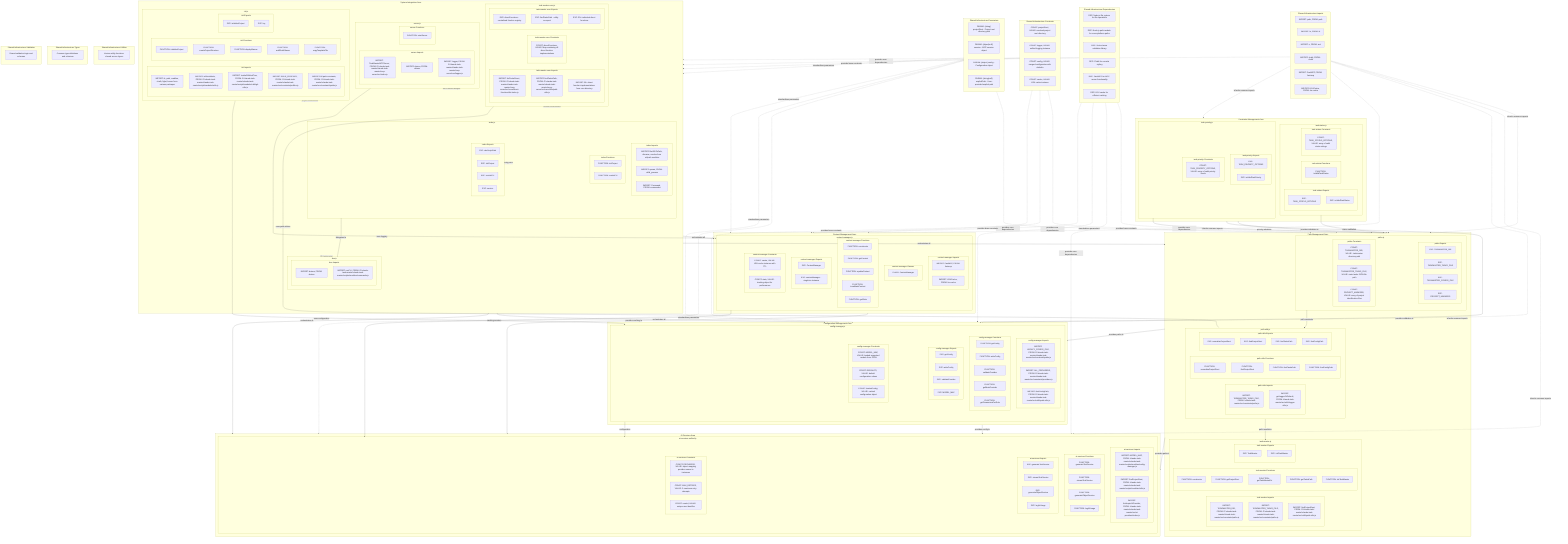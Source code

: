 flowchart TB
    %% SHARED INFRASTRUCTURE SECTIONS - Common imports used across all components
    subgraph SharedImports["Shared-Infrastructure-Imports"]
        SI1["IMPORT: path, FROM: path"]
        SI2["IMPORT: fs, FROM: fs"]
        SI3["IMPORT: z, FROM: zod"]
        SI4["IMPORT: chalk, FROM: chalk"]
        SI5["IMPORT: FastMCP, FROM: fastmcp"]
        SI6["IMPORT: LRUCache, FROM: lru-cache"]
    end
    
    subgraph SharedDependencies["Shared-Infrastructure-Dependencies"]
        SD1["DEP: Node.js file system for file operations"]
        SD2["DEP: Node.js path module for cross-platform paths"]
        SD3["DEP: Zod schema validation library"]
        SD4["DEP: Chalk for console styling"]
        SD5["DEP: FastMCP for MCP server functionality"]
        SD6["DEP: LRU cache for efficient caching"]
    end
    
    subgraph SharedConstants["Shared-Infrastructure-Constants"]
        SC1["CONST: projectRoot, VALUE: resolved project root directory"]
        SC2["CONST: logger, VALUE: unified logging instance"]
        SC3["CONST: config, VALUE: merged configuration with defaults"]
        SC4["CONST: cache, VALUE: LRU cache instance"]
    end
    
    subgraph SharedParameters["Shared-Infrastructure-Parameters"]
        SP1["PARAM: {string} projectRoot - Project root directory path"]
        SP2["PARAM: {object|null} session - MCP session object"]
        SP3["PARAM: {object} config - Configuration object"]
        SP4["PARAM: {string|null} explicitPath - User-provided explicit path"]
    end
    
    %% SYSTEM INTEGRATION FUNCTIONAL AREA
    subgraph SystemIntegration["System-Integration-Area"]
        subgraph taskMasterCore["task-master-core.js"]
            subgraph tmcImports["task-master-core-Imports"]
                TMCI1["IMPORT: listTasksDirect, FROM: G:\claude-task-master\claude-task-master\mcp-server\src\core\direct-functions\list-tasks.js"]
                TMCI2["IMPORT: findTasksPath, FROM: G:\claude-task-master\claude-task-master\mcp-server\src\core\utils\path-utils.js"]
                TMCI3["IMPORT: 35+ direct function implementations from core directory"]
            end
            
            subgraph tmcConstants["task-master-core-Constants"]
                TMCC1["CONST: directFunctions, VALUE: Map containing all direct function implementations"]
            end
            
            subgraph tmcExports["task-master-core-Exports"]
                TMCE1["EXP: directFunctions - centralized function registry"]
                TMCE2["EXP: findTasksPath - utility re-export"]
                TMCE3["EXP: 35+ individual direct functions"]
            end
        end
        
        subgraph serverJs["server.js"]
            subgraph sjImports["server-Imports"]
                SJI1["IMPORT: TaskMasterMCPServer, FROM: G:\claude-task-master\claude-task-master\mcp-server\src\index.js"]
                SJI2["IMPORT: dotenv, FROM: dotenv"]
                SJI3["IMPORT: logger, FROM: G:\claude-task-master\claude-task-master\mcp-server\src\logger.js"]
            end
            
            subgraph sjFunctions["server-Functions"]
                SJF1["FUNCTION: startServer"]
            end
        end
        
        subgraph devJs["dev.js"]
            subgraph djImports["dev-Imports"]
                DJI1["IMPORT: dotenv, FROM: dotenv"]
                DJI2["IMPORT: runCLI, FROM: G:\claude-task-master\claude-task-master\scripts\modules\commands.js"]
            end
        end
        
        subgraph initJs["init.js"]
            subgraph ijImports["init-Imports"]
                IJI1["IMPORT: fs, path, readline, chalk, figlet, boxen from various packages"]
                IJI2["IMPORT: isSilentMode, FROM: G:\claude-task-master\claude-task-master\scripts\modules\utils.js"]
                IJI3["IMPORT: insideGitWorkTree, FROM: G:\claude-task-master\claude-task-master\scripts\modules\utils\git-utils.js"]
                IJI4["IMPORT: RULE_PROFILES, FROM: G:\claude-task-master\claude-task-master\src\constants\profiles.js"]
                IJI5["IMPORT: All path constants, FROM: G:\claude-task-master\claude-task-master\src\constants\paths.js"]
            end
            
            subgraph ijFunctions["init-Functions"]
                IJF1["FUNCTION: initializeProject"]
                IJF2["FUNCTION: createProjectStructure"]
                IJF3["FUNCTION: displayBanner"]
                IJF4["FUNCTION: addShellAliases"]
                IJF5["FUNCTION: copyTemplateFile"]
            end
            
            subgraph ijExports["init-Exports"]
                IJE1["EXP: initializeProject"]
                IJE2["EXP: log"]
            end
        end
        
        subgraph indexJs["index.js"]
            subgraph idxImports["index-Imports"]
                IDXI1["IMPORT: fileURLToPath, dirname, resolve from url/path modules"]
                IDXI2["IMPORT: spawn, FROM: child_process"]
                IDXI3["IMPORT: Command, FROM: commander"]
            end
            
            subgraph idxFunctions["index-Functions"]
                IDXF1["FUNCTION: initProject"]
                IDXF2["FUNCTION: runInitCLI"]
            end
            
            subgraph idxExports["index-Exports"]
                IDXE1["EXP: devScriptPath"]
                IDXE2["EXP: initProject"]
                IDXE3["EXP: runInitCLI"]
                IDXE4["EXP: version"]
            end
        end
    end
    
    %% PATH MANAGEMENT FUNCTIONAL AREA
    subgraph PathManagement["Path-Management-Area"]
        subgraph taskMaster["task-master.js"]
            subgraph tmImports["task-master-Imports"]
                TMI1["IMPORT: TASKMASTER_DIR, FROM: G:\claude-task-master\claude-task-master\src\constants\paths.js"]
                TMI2["IMPORT: TASKMASTER_TASKS_FILE, FROM: G:\claude-task-master\claude-task-master\src\constants\paths.js"]
                TMI3["IMPORT: findProjectRoot, FROM: G:\claude-task-master\claude-task-master\src\utils\path-utils.js"]
            end
            
            subgraph tmFunctions["task-master-Functions"]
                TMF1["FUNCTION: constructor"]
                TMF2["FUNCTION: getProjectRoot"]
                TMF3["FUNCTION: getTaskMasterDir"]
                TMF4["FUNCTION: getTasksPath"]
                TMF5["FUNCTION: initTaskMaster"]
            end
            
            subgraph tmExports["task-master-Exports"]
                TME1["EXP: TaskMaster"]
                TME2["EXP: initTaskMaster"]
            end
        end
        
        subgraph pathUtils["path-utils.js"]
            subgraph puImports["path-utils-Imports"]
                PUI1["IMPORT: TASKMASTER_TASKS_FILE, FROM: /claude-task-master/src/constants/paths.js"]
                PUI2["IMPORT: getLoggerOrDefault, FROM: /claude-task-master/src/utils/logger-utils.js"]
            end
            
            subgraph puFunctions["path-utils-Functions"]
                PUF1["FUNCTION: normalizeProjectRoot"]
                PUF2["FUNCTION: findProjectRoot"]
                PUF3["FUNCTION: findTasksPath"]
                PUF4["FUNCTION: findConfigPath"]
            end
            
            subgraph puExports["path-utils-Exports"]
                PUE1["EXP: normalizeProjectRoot"]
                PUE2["EXP: findProjectRoot"]
                PUE3["EXP: findTasksPath"]
                PUE4["EXP: findConfigPath"]
            end
        end
        
        subgraph pathsConst["paths.js"]
            subgraph pcExports["paths-Exports"]
                PCE1["EXP: TASKMASTER_DIR"]
                PCE2["EXP: TASKMASTER_TASKS_FILE"]
                PCE3["EXP: TASKMASTER_CONFIG_FILE"]
                PCE4["EXP: PROJECT_MARKERS"]
            end
            
            subgraph pcConstants["paths-Constants"]
                PCC1["CONST: TASKMASTER_DIR, VALUE: .taskmaster directory path"]
                PCC2["CONST: TASKMASTER_TASKS_FILE, VALUE: main tasks JSON file path"]
                PCC3["CONST: PROJECT_MARKERS, VALUE: array of project identification files"]
            end
        end
    end
    
    %% AI SERVICES FUNCTIONAL AREA
    subgraph AIServices["AI-Services-Area"]
        subgraph aiUnified["ai-services-unified.js"]
            subgraph auImports["ai-services-Imports"]
                AUI1["IMPORT: MODEL_MAP, FROM: /claude-task-master/claude-task-master/scripts/modules/config-manager.js"]
                AUI2["IMPORT: findProjectRoot, FROM: /claude-task-master/claude-task-master/scripts/modules/utils.js"]
                AUI3["IMPORT: AnthropicAIProvider, FROM: /claude-task-master/claude-task-master/src/ai-providers/index.js"]
            end
            
            subgraph auFunctions["ai-services-Functions"]
                AUF1["FUNCTION: generateTextService"]
                AUF2["FUNCTION: streamTextService"]
                AUF3["FUNCTION: generateObjectService"]
                AUF4["FUNCTION: logAiUsage"]
            end
            
            subgraph auExports["ai-services-Exports"]
                AUE1["EXP: generateTextService"]
                AUE2["EXP: streamTextService"]
                AUE3["EXP: generateObjectService"]
                AUE4["EXP: logAiUsage"]
            end
            
            subgraph auConstants["ai-services-Constants"]
                AUC1["CONST: PROVIDERS, VALUE: object mapping provider names to instances"]
                AUC2["CONST: MAX_RETRIES, VALUE: 2 maximum retry attempts"]
                AUC3["CONST: userId, VALUE: unique user identifier"]
            end
        end
    end
    
    %% CONFIGURATION MANAGEMENT FUNCTIONAL AREA
    subgraph ConfigurationManagement["Configuration-Management-Area"]
        subgraph configManager["config-manager.js"]
            subgraph cmImports["config-manager-Imports"]
                CMI1["IMPORT: LEGACY_CONFIG_FILE, FROM: G:\claude-task-master\claude-task-master\src\constants\paths.js"]
                CMI2["IMPORT: ALL_PROVIDERS, FROM: G:\claude-task-master\claude-task-master\src\constants\providers.js"]
                CMI3["IMPORT: findConfigPath, FROM: G:\claude-task-master\claude-task-master\src\utils\path-utils.js"]
            end
            
            subgraph cmFunctions["config-manager-Functions"]
                CMF1["FUNCTION: getConfig"]
                CMF2["FUNCTION: writeConfig"]
                CMF3["FUNCTION: validateProvider"]
                CMF4["FUNCTION: getMainProvider"]
                CMF5["FUNCTION: getParametersForRole"]
            end
            
            subgraph cmExports["config-manager-Exports"]
                CME1["EXP: getConfig"]
                CME2["EXP: writeConfig"]
                CME3["EXP: validateProvider"]
                CME4["EXP: MODEL_MAP"]
            end
            
            subgraph cmConstants["config-manager-Constants"]
                CMC1["CONST: MODEL_MAP, VALUE: loaded supported models from JSON"]
                CMC2["CONST: DEFAULTS, VALUE: default configuration values"]
                CMC3["CONST: loadedConfig, VALUE: cached configuration object"]
            end
        end
    end
    
    %% CONTEXT MANAGEMENT FUNCTIONAL AREA
    subgraph ContextManagement["Context-Management-Area"]
        subgraph contextManager["context-manager.js"]
            subgraph ctmImports["context-manager-Imports"]
                CTMI1["IMPORT: FastMCP, FROM: fastmcp"]
                CTMI2["IMPORT: LRUCache, FROM: lru-cache"]
            end
            
            subgraph ctmClasses["context-manager-Classes"]
                CTMC1["CLASS: ContextManager"]
            end
            
            subgraph ctmFunctions["context-manager-Functions"]
                CTMF1["FUNCTION: constructor"]
                CTMF2["FUNCTION: getContext"]
                CTMF3["FUNCTION: updateContext"]
                CTMF4["FUNCTION: invalidateContext"]
                CTMF5["FUNCTION: getStats"]
            end
            
            subgraph ctmExports["context-manager-Exports"]
                CTME1["EXP: ContextManager"]
                CTME2["EXP: contextManager - singleton instance"]
            end
            
            subgraph ctmConstants["context-manager-Constants"]
                CTMC2["CONST: cache, VALUE: LRU cache instance with TTL"]
                CTMC3["CONST: stats, VALUE: tracking object for performance"]
            end
        end
    end
    
    %% CONSTANTS FUNCTIONAL AREA
    subgraph ConstantsManagement["Constants-Management-Area"]
        subgraph taskStatus["task-status.js"]
            subgraph tsExports["task-status-Exports"]
                TSE1["EXP: TASK_STATUS_OPTIONS"]
                TSE2["EXP: isValidTaskStatus"]
            end
            
            subgraph tsFunctions["task-status-Functions"]
                TSF1["FUNCTION: isValidTaskStatus"]
            end
            
            subgraph tsConstants["task-status-Constants"]
                TSC1["CONST: TASK_STATUS_OPTIONS, VALUE: array of valid status strings"]
            end
        end
        
        subgraph taskPriority["task-priority.js"]
            subgraph tpExports["task-priority-Exports"]
                TPE1["EXP: TASK_PRIORITY_OPTIONS"]
                TPE2["EXP: isValidTaskPriority"]
            end
            
            subgraph tpConstants["task-priority-Constants"]
                TPC1["CONST: TASK_PRIORITY_OPTIONS, VALUE: array of valid priority levels"]
            end
        end
    end
    
    %% EMPTY SUBGRAPHS (per instructions - include even if empty)
    subgraph SharedUtilities["Shared-Infrastructure-Utilities"]
        SU1["Various utility functions shared across layers"]
    end
    
    subgraph SharedTypes["Shared-Infrastructure-Types"]
        ST1["Common type definitions and schemas"]
    end
    
    subgraph SharedValidation["Shared-Infrastructure-Validation"]
        SV1["Shared validation logic and schemas"]
    end
    
    %% INHERITANCE RELATIONSHIPS - Show how components inherit from shared infrastructure
    SharedImports -.->|"inherits common imports"| SystemIntegration
    SharedImports -.->|"inherits common imports"| PathManagement
    SharedImports -.->|"inherits common imports"| AIServices
    SharedImports -.->|"inherits common imports"| ConfigurationManagement
    SharedImports -.->|"inherits common imports"| ContextManagement
    SharedImports -.->|"inherits common imports"| ConstantsManagement
    
    SharedDependencies -.->|"provides core dependencies"| SystemIntegration
    SharedDependencies -.->|"provides core dependencies"| PathManagement
    SharedDependencies -.->|"provides core dependencies"| AIServices
    SharedDependencies -.->|"provides core dependencies"| ConfigurationManagement
    SharedDependencies -.->|"provides core dependencies"| ContextManagement
    
    SharedConstants -.->|"provides base constants"| SystemIntegration
    SharedConstants -.->|"provides base constants"| PathManagement
    SharedConstants -.->|"provides base constants"| ConfigurationManagement
    SharedConstants -.->|"provides base constants"| ContextManagement
    
    SharedParameters -.->|"standardizes parameters"| SystemIntegration
    SharedParameters -.->|"standardizes parameters"| PathManagement
    SharedParameters -.->|"standardizes parameters"| AIServices
    SharedParameters -.->|"standardizes parameters"| ConfigurationManagement
    SharedParameters -.->|"standardizes parameters"| ContextManagement
    
    %% FUNCTIONAL AREA RELATIONSHIPS
    SystemIntegration -->|"orchestrates all"| PathManagement
    SystemIntegration -->|"orchestrates all"| ConfigurationManagement
    SystemIntegration -->|"orchestrates all"| AIServices
    SystemIntegration -->|"orchestrates all"| ContextManagement
    PathManagement -->|"provides paths to"| ConfigurationManagement
    PathManagement -->|"provides paths to"| AIServices
    ConfigurationManagement -->|"provides config to"| AIServices
    ContextManagement -->|"provides caching to"| AIServices
    ConstantsManagement -->|"provides validation to"| PathManagement
    ConstantsManagement -->|"provides validation to"| ConfigurationManagement
    
    %% INTERNAL COMPONENT RELATIONSHIPS
    %% System Integration Internal Flow
    taskMasterCore -->|"central orchestration"| SystemIntegration
    serverJs -->|"MCP server lifecycle"| SystemIntegration
    devJs -->|"CLI entry point"| SystemIntegration
    initJs -->|"project initialization"| SystemIntegration
    indexJs -->|"package entry point"| SystemIntegration
    
    %% Cross-area dependencies
    pathsConst -->|"path constants"| pathUtils
    pathUtils -->|"path resolution"| taskMaster
    configManager -->|"configuration"| aiUnified
    contextManager -->|"caching services"| aiUnified
    taskStatus -->|"status validation"| PathManagement
    taskPriority -->|"priority validation"| PathManagement
    
    %% System integration dependencies
    taskMasterCore -->|"uses path utilities"| pathUtils
    serverJs -->|"uses logging"| contextManager
    initJs -->|"uses configuration"| configManager
    indexJs -->|"delegates to"| devJs